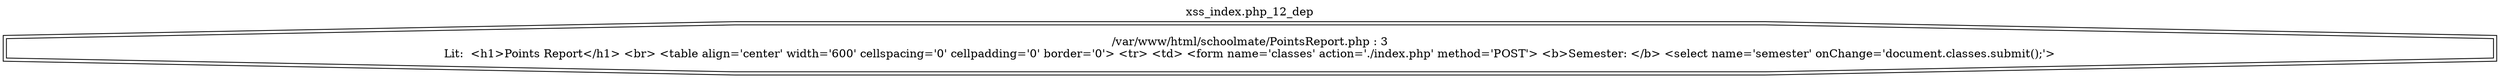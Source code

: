 digraph cfg {
  label="xss_index.php_12_dep";
  labelloc=t;
  n1 [shape=doubleoctagon, label="/var/www/html/schoolmate/PointsReport.php : 3\nLit:  <h1>Points Report</h1> <br> <table align='center' width='600' cellspacing='0' cellpadding='0' border='0'> <tr> <td> <form name='classes' action='./index.php' method='POST'> <b>Semester: </b> <select name='semester' onChange='document.classes.submit();'>\n"];
}
